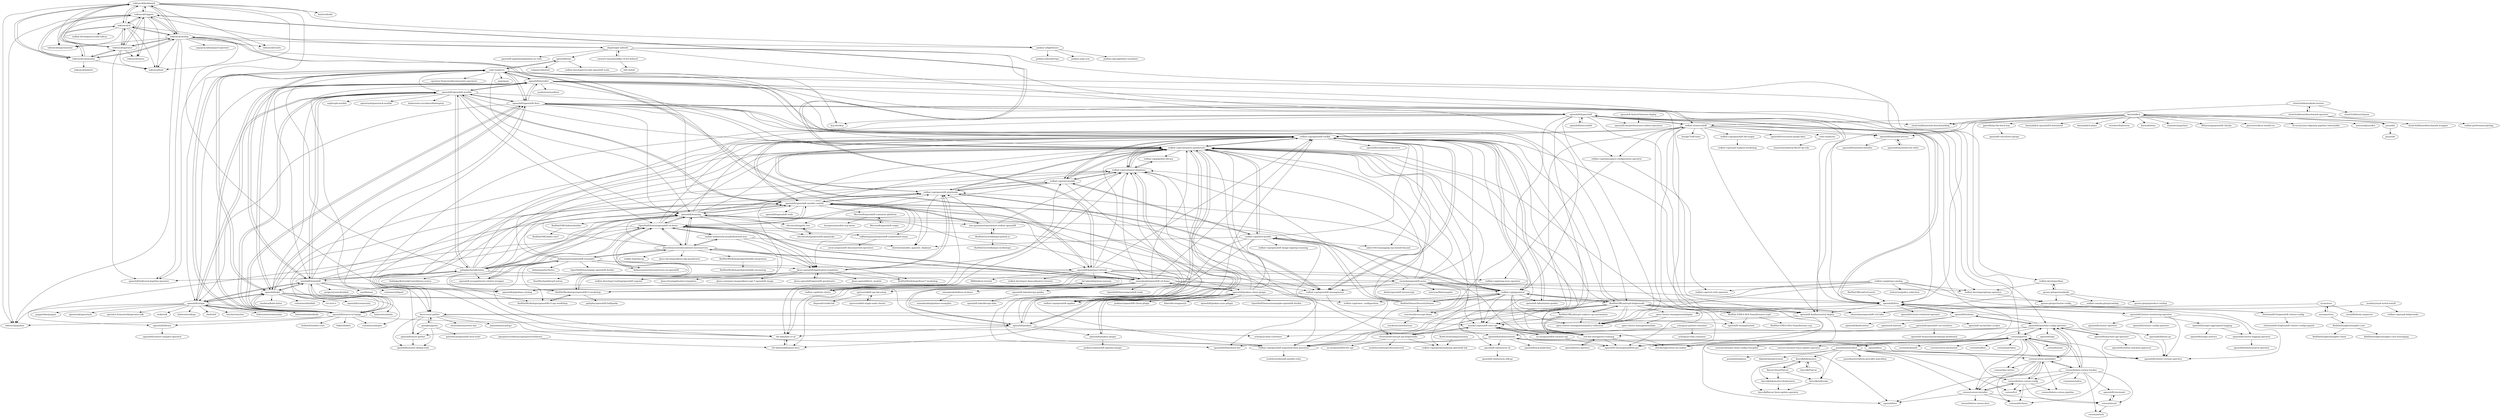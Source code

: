 digraph G {
"tektoncd/dashboard" -> "tektoncd/triggers"
"tektoncd/dashboard" -> "tektoncd/cli"
"tektoncd/dashboard" -> "tektoncd/catalog"
"tektoncd/dashboard" -> "tektoncd/operator"
"tektoncd/dashboard" -> "tektoncd/pipeline" ["e"=1]
"tektoncd/dashboard" -> "tektoncd/experimental"
"tektoncd/dashboard" -> "tektoncd/community"
"tektoncd/dashboard" -> "tektoncd/hub"
"tektoncd/dashboard" -> "openshift/tektoncd-pipeline-operator"
"tektoncd/dashboard" -> "tektoncd/results"
"tektoncd/dashboard" -> "jenkins-x/lighthouse"
"tektoncd/dashboard" -> "knative/build" ["e"=1]
"flatcar-linux/Flatcar" -> "kinvolk/lokomotive"
"flatcar-linux/Flatcar" -> "kinvolk/lokomotive-kubernetes"
"flatcar-linux/Flatcar" -> "kinvolk/nebraska"
"tektoncd/catalog" -> "tektoncd/dashboard"
"tektoncd/catalog" -> "tektoncd/triggers"
"tektoncd/catalog" -> "tektoncd/cli"
"tektoncd/catalog" -> "tektoncd/operator"
"tektoncd/catalog" -> "openshift/pipelines-catalog"
"tektoncd/catalog" -> "tektoncd/experimental"
"tektoncd/catalog" -> "openshift/pipelines-tutorial"
"tektoncd/catalog" -> "tektoncd/hub"
"tektoncd/catalog" -> "tektoncd/pipeline" ["e"=1]
"tektoncd/catalog" -> "tektoncd/community"
"tektoncd/catalog" -> "argoproj-labs/argocd-operator" ["e"=1]
"tektoncd/catalog" -> "openshift/tektoncd-pipeline-operator"
"tektoncd/catalog" -> "shipwright-io/build"
"tektoncd/catalog" -> "tektoncd/results"
"tektoncd/catalog" -> "jenkins-x/lighthouse"
"tektoncd/cli" -> "tektoncd/dashboard"
"tektoncd/cli" -> "tektoncd/triggers"
"tektoncd/cli" -> "tektoncd/operator"
"tektoncd/cli" -> "tektoncd/catalog"
"tektoncd/cli" -> "tektoncd/community"
"tektoncd/cli" -> "tektoncd/hub"
"tektoncd/cli" -> "tektoncd/experimental"
"tektoncd/cli" -> "tektoncd/chains" ["e"=1]
"tektoncd/cli" -> "redhat-developer/vscode-tekton"
"tektoncd/cli" -> "openshift/pipelines-tutorial"
"tektoncd/operator" -> "tektoncd/triggers"
"tektoncd/operator" -> "tektoncd/cli"
"tektoncd/operator" -> "tektoncd/dashboard"
"tektoncd/operator" -> "tektoncd/hub"
"tektoncd/operator" -> "tektoncd/catalog"
"tektoncd/operator" -> "openshift/tektoncd-pipeline-operator"
"tektoncd/operator" -> "tektoncd/community"
"tektoncd/operator" -> "tektoncd/chains" ["e"=1]
"openshift/installer" -> "openshift/openshift-ansible"
"openshift/installer" -> "openshift/okd"
"openshift/installer" -> "openshift/openshift-docs"
"openshift/installer" -> "openshift/machine-config-operator"
"openshift/installer" -> "code-ready/crc"
"openshift/installer" -> "RedHatOfficial/ocp4-helpernode"
"openshift/installer" -> "openshift/hive"
"openshift/installer" -> "redhat-cop/containers-quickstarts"
"openshift/installer" -> "syndesisio/syndesis" ["e"=1]
"openshift/installer" -> "redhat-cop/openshift-toolkit"
"openshift/installer" -> "openshift/origin"
"openshift/installer" -> "coreos/ignition"
"openshift/installer" -> "openshift-kni/baremetal-deploy"
"openshift/installer" -> "openshift/source-to-image"
"openshift/installer" -> "kxr/o-must-gather"
"code-ready/crc" -> "minishift/minishift"
"code-ready/crc" -> "openshift/okd"
"code-ready/crc" -> "openshift/odo"
"code-ready/crc" -> "openshift/installer"
"code-ready/crc" -> "openshift/hive"
"code-ready/crc" -> "redhat-cop/agnosticd"
"code-ready/crc" -> "redhat-et/microshift"
"code-ready/crc" -> "redhat-cop/containers-quickstarts"
"code-ready/crc" -> "openshift/training"
"code-ready/crc" -> "operator-framework/community-operators" ["e"=1]
"code-ready/crc" -> "kcp-dev/kcp" ["e"=1]
"code-ready/crc" -> "openshift/origin"
"code-ready/crc" -> "openshift/source-to-image"
"code-ready/crc" -> "openshift/openshift-docs"
"code-ready/crc" -> "quay/quay" ["e"=1]
"gshipley/installcentos" -> "debianmaster/openshift-examples"
"gshipley/installcentos" -> "openshift/openshift-ansible"
"gshipley/installcentos" -> "openshift/training"
"gshipley/installcentos" -> "tnozicka/openshift-acme"
"gshipley/installcentos" -> "OpenShiftDemos/openshift-cd-demo"
"gshipley/installcentos" -> "siamaksade/openshift-cd-demo"
"gshipley/installcentos" -> "SubhakarKotta/okd-installation-centos"
"gshipley/installcentos" -> "RedHatWorkshops/openshiftv3-ops-workshop"
"gshipley/installcentos" -> "code-ready/crc"
"gshipley/installcentos" -> "redhat-cop/containers-quickstarts"
"gshipley/installcentos" -> "minishift/minishift"
"gshipley/installcentos" -> "openshift/openshift-ansible-contrib"
"gshipley/installcentos" -> "redhat-cop/openshift-toolkit"
"gshipley/installcentos" -> "redhat-cop/openshift-playbooks"
"gshipley/installcentos" -> "openshift-evangelists/oc-cluster-wrapper"
"sosreport/sos" -> "ryran/xsos"
"sosreport/sos" -> "RedHatInsights/insights-core"
"jboss-openshift/application-templates" -> "jboss-openshift/openshift-quickstarts"
"jboss-openshift/application-templates" -> "jboss-openshift/cct_module"
"jboss-openshift/application-templates" -> "RedHatWorkshops/fusev7-workshop"
"jboss-openshift/application-templates" -> "redhat-cop/openshift-playbooks"
"jboss-openshift/application-templates" -> "redhat-cop/container-pipelines"
"jboss-openshift/application-templates" -> "jboss-fuse/application-templates"
"jboss-openshift/application-templates" -> "redhat-developer-tooling/openshift-vagrant"
"jboss-openshift/application-templates" -> "jboss-container-images/jboss-eap-7-openshift-image"
"jboss-openshift/openshift-quickstarts" -> "jboss-openshift/application-templates"
"openshift/origin" -> "openshift/openshift-ansible"
"openshift/origin" -> "minishift/minishift"
"openshift/origin" -> "openshift/source-to-image"
"openshift/origin" -> "openstack/openstack" ["e"=1]
"openshift/origin" -> "operator-framework/operator-sdk" ["e"=1]
"openshift/origin" -> "openshift/okd"
"openshift/origin" -> "kubernetes/helm" ["e"=1]
"openshift/origin" -> "rook/rook" ["e"=1]
"openshift/origin" -> "kubernetes/kops" ["e"=1]
"openshift/origin" -> "chef/chef" ["e"=1]
"openshift/origin" -> "tektoncd/pipeline" ["e"=1]
"openshift/origin" -> "rancher/rancher" ["e"=1]
"openshift/origin" -> "kubernetes/community" ["e"=1]
"openshift/origin" -> "kubernetes/minikube" ["e"=1]
"openshift/origin" -> "puppetlabs/puppet" ["e"=1]
"redhat-cop/namespace-configuration-operator" -> "redhat-cop/cert-utils-operator"
"redhat-cop/namespace-configuration-operator" -> "redhat-cop/group-sync-operator"
"openshift/machine-config-operator" -> "openshift/cluster-version-operator"
"openshift/machine-config-operator" -> "openshift/machine-api-operator"
"openshift/machine-config-operator" -> "openshift/os"
"openshift/machine-config-operator" -> "openshift/api"
"openshift/machine-config-operator" -> "openshift/release"
"openshift/machine-config-operator" -> "openshift/must-gather"
"openshift/machine-config-operator" -> "coreos/coreos-assembler"
"openshift/machine-config-operator" -> "openshift/enhancements"
"openshift/machine-config-operator" -> "coreos/ignition"
"openshift/machine-config-operator" -> "openshift/hive"
"coreos/fedora-coreos-config" -> "coreos/coreos-assembler"
"coreos/fedora-coreos-config" -> "coreos/coreos-installer"
"coreos/fedora-coreos-config" -> "coreos/fcct"
"coreos/fedora-coreos-config" -> "coreos/afterburn"
"coreos/fedora-coreos-config" -> "coreos/fedora-coreos-pipeline"
"coreos/fedora-coreos-config" -> "coreos/zincati"
"minishift/minishift" -> "code-ready/crc"
"minishift/minishift" -> "openshift/origin"
"minishift/minishift" -> "openshift/openshift-ansible"
"minishift/minishift" -> "openshift/source-to-image"
"minishift/minishift" -> "openshift/okd"
"minishift/minishift" -> "openshift/openshift-ansible-contrib"
"minishift/minishift" -> "projectatomic/buildah" ["e"=1]
"minishift/minishift" -> "openshift/installer"
"minishift/minishift" -> "openshift/openshift-docs"
"minishift/minishift" -> "OpenShiftDemos/openshift-cd-demo"
"minishift/minishift" -> "ansible/awx" ["e"=1]
"minishift/minishift" -> "gshipley/installcentos"
"minishift/minishift" -> "containers/libpod" ["e"=1]
"minishift/minishift" -> "kubernetes/helm" ["e"=1]
"minishift/minishift" -> "openshift/jenkins"
"ryran/xsos" -> "sosreport/sos"
"ryran/xsos" -> "kxr/o-must-gather"
"ryran/xsos" -> "ryran/Rebooty-inspector"
"coreos/fedora-coreos-tracker" -> "coreos/zincati"
"coreos/fedora-coreos-tracker" -> "coreos/fedora-coreos-config"
"coreos/fedora-coreos-tracker" -> "coreos/coreos-assembler"
"coreos/fedora-coreos-tracker" -> "coreos/airlock"
"coreos/fedora-coreos-tracker" -> "openshift/cincinnati"
"coreos/fedora-coreos-tracker" -> "coreos/coreos-installer"
"coreos/fedora-coreos-tracker" -> "coreos/ignition"
"coreos/fedora-coreos-tracker" -> "coreos/fcct"
"coreos/fedora-coreos-tracker" -> "openshift/machine-config-operator"
"coreos/fedora-coreos-tracker" -> "containers/udica" ["e"=1]
"coreos/ignition" -> "coreos/coreos-assembler"
"coreos/ignition" -> "openshift/machine-config-operator"
"coreos/ignition" -> "coreos/butane"
"coreos/ignition" -> "coreos/afterburn"
"coreos/ignition" -> "coreos/container-linux-config-transpiler"
"coreos/ignition" -> "coreos/fedora-coreos-tracker"
"coreos/ignition" -> "coreos/coreos-installer"
"coreos/ignition" -> "coreos/container-linux-update-operator" ["e"=1]
"coreos/ignition" -> "poseidon/matchbox"
"coreos/ignition" -> "coreos/locksmith"
"coreos/ignition" -> "openshift/os"
"coreos/ignition" -> "coreos/coreos-baremetal" ["e"=1]
"coreos/ignition" -> "coreos/rpm-ostree" ["e"=1]
"coreos/ignition" -> "coreos/toolbox" ["e"=1]
"coreos/ignition" -> "coreos/matchbox" ["e"=1]
"RedHatOfficial/GoCourse" -> "openshift/hive"
"kinvolk/lokomotive" -> "kinvolk/nebraska"
"kinvolk/lokomotive" -> "kinvolk/Flatcar"
"kinvolk/lokomotive" -> "kinvolk/lokomotive-kubernetes"
"kinvolk/lokomotive" -> "flatcar-linux/Flatcar"
"kinvolk/lokomotive" -> "kinvolk/flatcar-linux-update-operator"
"openshift/okd" -> "code-ready/crc"
"openshift/okd" -> "openshift/installer"
"openshift/okd" -> "openshift/origin"
"openshift/okd" -> "openshift/openshift-docs"
"openshift/okd" -> "RedHatOfficial/ocp4-helpernode"
"openshift/okd" -> "minishift/minishift"
"openshift/okd" -> "openshift/community"
"openshift/okd" -> "openshift/openshift-ansible"
"openshift/okd" -> "openshift/source-to-image"
"openshift/okd" -> "redhat-et/microshift"
"openshift/okd" -> "openshift/hive"
"openshift/okd" -> "containers/skopeo" ["e"=1]
"openshift/okd" -> "stackrox/kube-linter" ["e"=1]
"openshift/okd" -> "containers/buildah" ["e"=1]
"openshift/okd" -> "cri-o/cri-o" ["e"=1]
"redhat-et/microshift" -> "openshift/cincinnati-graph-data"
"redhat-et/microshift" -> "redhat-cop/openshift-migration-best-practices"
"redhat-et/microshift" -> "openshift/hypershift"
"redhat-et/microshift" -> "RedHat-EMEA-SSA-Team/hetzner-ocp4"
"redhat-et/microshift" -> "redhat-cop/openshift-toolkit"
"redhat-et/microshift" -> "openshift/hive"
"redhat-et/microshift" -> "chuckersjp/coreos-iso-maker"
"redhat-et/microshift" -> "openshift-examples/web"
"redhat-et/microshift" -> "redhat-cop/namespace-configuration-operator"
"redhat-et/microshift" -> "code-ready/snc"
"redhat-et/microshift" -> "openshift-kni/baremetal-deploy"
"redhat-et/microshift" -> "ksingh7/odf-nano"
"redhat-et/microshift" -> "redhat-cop/openshift-lab-origin"
"redhat-et/microshift" -> "open-cluster-management/policy-collection"
"redhat-et/microshift" -> "openshift/assisted-service"
"openshift/source-to-image" -> "openshift/origin"
"openshift/source-to-image" -> "openshift/openshift-ansible"
"openshift/source-to-image" -> "minishift/minishift"
"openshift/source-to-image" -> "openshift/openshift-docs"
"openshift/source-to-image" -> "code-ready/crc"
"openshift/source-to-image" -> "openshift/installer"
"openshift/source-to-image" -> "SeldonIO/seldon-core" ["e"=1]
"openshift/source-to-image" -> "openshift/okd"
"openshift/source-to-image" -> "tektoncd/pipeline" ["e"=1]
"openshift/source-to-image" -> "openshift/openshift-ansible-contrib"
"openshift/source-to-image" -> "openshift/jenkins"
"openshift/source-to-image" -> "openshift/training"
"openshift/source-to-image" -> "heketi/heketi" ["e"=1]
"openshift/source-to-image" -> "containers/skopeo" ["e"=1]
"openshift/source-to-image" -> "openshift/library"
"tektoncd/triggers" -> "tektoncd/dashboard"
"tektoncd/triggers" -> "tektoncd/cli"
"tektoncd/triggers" -> "tektoncd/operator"
"tektoncd/triggers" -> "tektoncd/catalog"
"tektoncd/triggers" -> "tektoncd/hub"
"tektoncd/triggers" -> "tektoncd/experimental"
"tektoncd/triggers" -> "tektoncd/pipeline" ["e"=1]
"tektoncd/triggers" -> "tektoncd/community"
"tektoncd/triggers" -> "openshift/pipelines-tutorial"
"tektoncd/triggers" -> "tektoncd/chains" ["e"=1]
"tektoncd/triggers" -> "shipwright-io/build"
"openshift/openshift-ansible" -> "openshift/origin"
"openshift/openshift-ansible" -> "openshift/openshift-ansible-contrib"
"openshift/openshift-ansible" -> "openshift/installer"
"openshift/openshift-ansible" -> "minishift/minishift"
"openshift/openshift-ansible" -> "openshift/openshift-docs"
"openshift/openshift-ansible" -> "openshift/source-to-image"
"openshift/openshift-ansible" -> "redhat-cop/openshift-toolkit"
"openshift/openshift-ansible" -> "gshipley/installcentos"
"openshift/openshift-ansible" -> "ceph/ceph-ansible" ["e"=1]
"openshift/openshift-ansible" -> "OpenShiftDemos/openshift-cd-demo"
"openshift/openshift-ansible" -> "openshift/training"
"openshift/openshift-ansible" -> "redhat-cop/containers-quickstarts"
"openshift/openshift-ansible" -> "openstack/openstack-ansible" ["e"=1]
"openshift/openshift-ansible" -> "code-ready/crc"
"openshift/openshift-ansible" -> "kubernetes-incubator/kubespray" ["e"=1]
"debianmaster/openshift-examples" -> "gshipley/installcentos"
"debianmaster/openshift-examples" -> "RedHatWorkshops/openshiftv3-ops-workshop"
"debianmaster/openshift-examples" -> "jboss-openshift/application-templates"
"debianmaster/openshift-examples" -> "OpenShiftDemos/gogs-openshift-docker"
"debianmaster/openshift-examples" -> "debianmaster/microservices-on-openshift"
"debianmaster/openshift-examples" -> "redhat-cop/openshift-toolkit"
"debianmaster/openshift-examples" -> "jbossdemocentral/coolstore-microservice"
"debianmaster/openshift-examples" -> "debianmaster/Notes"
"debianmaster/openshift-examples" -> "openshift/pipelines-tutorial"
"debianmaster/openshift-examples" -> "redhat-cop/containers-quickstarts"
"debianmaster/openshift-examples" -> "rht-labs/labs-ci-cd"
"openshift/ocs-operator" -> "red-hat-storage/ocs-training"
"openshift/machine-api-operator" -> "openshift/cluster-version-operator"
"openshift/machine-api-operator" -> "openshift/cluster-machine-approver"
"openshift/machine-api-operator" -> "openshift/machine-config-operator"
"RedHatGov/redhatgov.github.io" -> "RedHatGov/redhatgov.workshops"
"RedHatGov/redhatgov.github.io" -> "aws-quickstart/quickstart-redhat-openshift"
"openshift/openshift-docs" -> "openshift/installer"
"openshift/openshift-docs" -> "openshift/openshift-ansible"
"openshift/openshift-docs" -> "openshift/hypershift"
"openshift/openshift-docs" -> "openshift/openshift-ansible-contrib"
"openshift/openshift-docs" -> "openshift/okd"
"openshift/openshift-docs" -> "openshift/training"
"openshift/openshift-docs" -> "openshift/source-to-image"
"openshift/openshift-docs" -> "openshift/hive"
"openshift/openshift-docs" -> "redhat-cop/openshift-toolkit"
"openshift/openshift-docs" -> "RedHatOfficial/ocp4-helpernode"
"openshift/openshift-docs" -> "code-ready/crc"
"openshift/openshift-docs" -> "openshift/origin"
"openshift/openshift-docs" -> "openshift/enhancements"
"openshift/openshift-docs" -> "kxr/o-must-gather"
"openshift/openshift-docs" -> "redhat-cop/containers-quickstarts"
"open-cluster-management/deploy" -> "open-cluster-management/policy-collection"
"open-cluster-management/deploy" -> "open-cluster-management/labs"
"openshift/hive" -> "openshift/cloud-credential-operator"
"openshift/hive" -> "openshift/hypershift"
"openshift/hive" -> "open-cluster-management/deploy"
"openshift/hive" -> "openshift/cluster-monitoring-operator"
"openshift/hive" -> "openshift/cluster-version-operator"
"openshift/hive" -> "openshift-kni/baremetal-deploy"
"openshift/hive" -> "openshift/release"
"cgruver/okd4-single-node-cluster" -> "cgruver/okd4-upi-lab-setup"
"openshift/jenkins" -> "openshift/jenkins-client-plugin"
"openshift/jenkins" -> "openshift/jenkins-plugin"
"openshift/jenkins" -> "redhat-cop/containers-quickstarts"
"openshift/jenkins" -> "OpenShiftDemos/openshift-cd-demo"
"openshift/jenkins" -> "rht-labs/labs-ci-cd"
"openshift/jenkins" -> "sclorg/s2i-base-container"
"openshift/jenkins" -> "redhat-cop/container-pipelines"
"KohlsTechnology/eunomia" -> "redhat-cop/operationalizing-openshift-lab"
"coreos/coreos-installer" -> "coreos/fedora-coreos-config"
"coreos/coreos-installer" -> "openshift/os"
"coreos/coreos-installer" -> "coreos/fedora-coreos-docs"
"coreos/coreos-installer" -> "coreos/zincati"
"coreos/coreos-installer" -> "coreos/afterburn"
"RedHat-EMEA-SSA-Team/hetzner-ocp4" -> "RedHat-EMEA-SSA-Team/hetzner-ocp"
"RedHat-EMEA-SSA-Team/hetzner-ocp4" -> "openshift-examples/web"
"RedHatOfficial/ocp4-helpernode" -> "chuckersjp/coreos-iso-maker"
"RedHatOfficial/ocp4-helpernode" -> "RedHatOfficial/ocp4-vsphere-upi-automation"
"RedHatOfficial/ocp4-helpernode" -> "noseka1/openshift-auto-upi"
"RedHatOfficial/ocp4-helpernode" -> "christianh814/ocp4-upi-helpernode"
"RedHatOfficial/ocp4-helpernode" -> "redhat-cop/agnosticd"
"RedHatOfficial/ocp4-helpernode" -> "openshift-kni/baremetal-deploy"
"RedHatOfficial/ocp4-helpernode" -> "rdoxenham/openshift-virt-labs"
"RedHatOfficial/ocp4-helpernode" -> "red-hat-storage/ocs-training"
"RedHatOfficial/ocp4-helpernode" -> "RedHat-EMEA-SSA-Team/hetzner-ocp4"
"RedHatOfficial/ocp4-helpernode" -> "open-cluster-management/policy-collection"
"RedHatOfficial/ocp4-helpernode" -> "redhat-cop/openshift-toolkit"
"RedHatOfficial/ocp4-helpernode" -> "openshift-telco/openshift4x-poc"
"RedHatOfficial/ocp4-helpernode" -> "sa-ne/openshift4-vmware-upi"
"RedHatOfficial/ocp4-helpernode" -> "redhat-cop/containers-quickstarts"
"RedHatOfficial/ocp4-helpernode" -> "open-cluster-management/deploy"
"redhat-cop/openshift-management" -> "redhat-cop/openshift-toolkit"
"redhat-cop/openshift-management" -> "redhat-cop/openshift-applier"
"redhat-cop/openshift-management" -> "redhat-cop/openshift-playbooks"
"redhat-cop/openshift-management" -> "noseka1/openshift-auto-upi"
"openshift/cluster-logging-operator" -> "openshift/elasticsearch-operator"
"gmeghnag/omc" -> "kxr/o-must-gather"
"gmeghnag/omc" -> "peterducai/openshift-etcd-suite"
"gmeghnag/omc" -> "openshift/cluster-debug-tools"
"gmeghnag/omc" -> "openshift/must-gather"
"poseidon/matchbox" -> "poseidon/terraform-provider-matchbox"
"poseidon/matchbox" -> "poseidon/typhoon" ["e"=1]
"poseidon/matchbox" -> "coreos/coreos-installer"
"poseidon/matchbox" -> "coreos/ignition"
"poseidon/matchbox" -> "kinvolk/lokomotive"
"poseidon/matchbox" -> "coreos/coreos-assembler"
"poseidon/matchbox" -> "kinvolk/nebraska"
"poseidon/matchbox" -> "coreos/fcct"
"poseidon/matchbox" -> "digitalrebar/provision" ["e"=1]
"poseidon/matchbox" -> "coreos/fedora-coreos-config"
"red-hat-storage/ocs-training" -> "openshift/ocs-operator"
"red-hat-storage/ocs-training" -> "openshift-telco/openshift4x-poc"
"red-hat-storage/ocs-training" -> "noseka1/openshift-auto-upi"
"red-hat-storage/ocs-training" -> "chuckersjp/coreos-iso-maker"
"ryanhay/ocp4-metal-install" -> "rdoxenham/openshift-virt-labs"
"ryanhay/ocp4-metal-install" -> "redhat-cop/ocp4-helpernode"
"redhat-cop/openshift-toolkit" -> "redhat-cop/containers-quickstarts"
"redhat-cop/openshift-toolkit" -> "redhat-cop/container-pipelines"
"redhat-cop/openshift-toolkit" -> "redhat-cop/openshift-management"
"redhat-cop/openshift-toolkit" -> "redhat-cop/openshift-playbooks"
"redhat-cop/openshift-toolkit" -> "redhat-cop/casl-ansible"
"redhat-cop/openshift-toolkit" -> "redhat-cop/agnosticd"
"redhat-cop/openshift-toolkit" -> "redhat-cop/openshift-applier"
"redhat-cop/openshift-toolkit" -> "redhat-cop/openshift-migration-best-practices"
"redhat-cop/openshift-toolkit" -> "openshift/compliance-operator" ["e"=1]
"redhat-cop/openshift-toolkit" -> "openshift/openshift-ansible-contrib"
"redhat-cop/openshift-toolkit" -> "openshift-labs/starter-guides"
"redhat-cop/openshift-toolkit" -> "noseka1/openshift-auto-upi"
"redhat-cop/openshift-toolkit" -> "sabre1041/managing-ocp-install-beyond"
"redhat-cop/openshift-toolkit" -> "red-hat-storage/ocs-training"
"redhat-cop/openshift-toolkit" -> "openshift-telco/openshift4x-poc"
"rht-labs/labs-ci-cd" -> "rht-labs/enablement-docs"
"openshift/openshift-ansible-contrib" -> "redhat-cop/openshift-playbooks"
"openshift/openshift-ansible-contrib" -> "redhat-cop/openshift-toolkit"
"openshift/openshift-ansible-contrib" -> "redhat-cop/openshift-management"
"openshift/openshift-ansible-contrib" -> "openshift/training"
"openshift/openshift-ansible-contrib" -> "OpenShiftDemos/openshift-cd-demo"
"openshift/openshift-ansible-contrib" -> "openshift/openshift-ansible"
"openshift/openshift-ansible-contrib" -> "aws-quickstart/quickstart-redhat-openshift"
"openshift/openshift-ansible-contrib" -> "raffaelespazzoli/openshift-enablement-exam"
"openshift/openshift-ansible-contrib" -> "redhat-cop/containers-quickstarts"
"openshift/openshift-ansible-contrib" -> "redhat-cop/openshift-applier"
"openshift/openshift-ansible-contrib" -> "jboss-openshift/application-templates"
"openshift/openshift-ansible-contrib" -> "sborenst/ansible_agnostic_deployer"
"openshift/openshift-ansible-contrib" -> "Microsoft/openshift-container-platform"
"openshift/openshift-ansible-contrib" -> "openshift/openshift-tools"
"openshift/openshift-ansible-contrib" -> "redhat-cop/openshift-migration-best-practices"
"openshift/odo" -> "eclipse/codewind" ["e"=1]
"openshift/odo" -> "redhat-developer/vscode-openshift-tools"
"openshift/odo" -> "code-ready/crc"
"sclorg/s2i-python-container" -> "sclorg/s2i-base-container"
"sclorg/s2i-python-container" -> "sclorg/s2i-ruby-container"
"openshift/cluster-monitoring-operator" -> "openshift/cluster-version-operator"
"openshift/cluster-monitoring-operator" -> "openshift/cluster-logging-operator"
"openshift/cluster-monitoring-operator" -> "openshift/cluster-operator"
"openshift/cluster-monitoring-operator" -> "openshift/hive"
"openshift/cluster-monitoring-operator" -> "openshift/cluster-config-operator"
"openshift/cluster-monitoring-operator" -> "openshift/origin-aggregated-logging"
"tektoncd/community" -> "tektoncd/cli"
"tektoncd/community" -> "tektoncd/operator"
"tektoncd/community" -> "tektoncd/triggers"
"tektoncd/community" -> "tektoncd/dashboard"
"tektoncd/community" -> "tektoncd/hub"
"tektoncd/community" -> "tektoncd/website"
"tektoncd/community" -> "tektoncd/catalog"
"kinvolk/Flatcar" -> "kinvolk/lokomotive"
"redhat-cop/gitops-catalog" -> "redhat-cop/cert-utils-operator"
"redhat-cop/gitops-catalog" -> "redhat-developer/gitops-operator"
"redhat-cop/gitops-catalog" -> "gnunn-gitops/cluster-config"
"redhat-cop/gitops-catalog" -> "redhat-cop/helm-charts"
"redhat-cop/gitops-catalog" -> "stolostron/policy-collection"
"redhat-cop/gitops-catalog" -> "redhat-cop/openshift-migration-best-practices"
"redhat-cop/gitops-catalog" -> "open-cluster-management/policy-collection"
"redhat-cop/gitops-catalog" -> "christianh814/openshift-cluster-config"
"redhat-cop/infra-ansible" -> "redhat-cop/casl-ansible"
"redhat-cop/infra-ansible" -> "redhat-cop/containers-quickstarts"
"redhat-cop/infra-ansible" -> "redhat-cop/tower_configuration" ["e"=1]
"redhat-cop/infra-ansible" -> "redhat-cop/openshift-toolkit"
"redhat-cop/infra-ansible" -> "redhat-cop/agnosticd"
"redhat-cop/infra-ansible" -> "rht-labs/labs-ci-cd"
"redhat-cop/infra-ansible" -> "redhat-cop/openshift-applier"
"redhat-cop/infra-ansible" -> "sabre1041/managing-ocp-install-beyond"
"redhat-cop/infra-ansible" -> "sborenst/ansible_agnostic_deployer"
"redhat-cop/infra-ansible" -> "rht-labs/enablement-docs"
"redhat-cop/infra-ansible" -> "redhat-cop/openshift-image-signing-scanning"
"openshift-evangelists/oc-cluster-wrapper" -> "OpenShiftDemos/openshift-cd-demo"
"openshift/pipelines-tutorial" -> "openshift/pipelines-catalog"
"openshift/pipelines-tutorial" -> "siamaksade/openshift-cd-demo"
"openshift/pipelines-tutorial" -> "redhat-cop/containers-quickstarts"
"openshift/pipelines-tutorial" -> "openshift/tektoncd-pipeline-operator"
"openshift/pipelines-tutorial" -> "openshift/federation-dev"
"openshift/pipelines-tutorial" -> "tektoncd/catalog"
"openshift/pipelines-tutorial" -> "redhat-cop/agnosticd"
"openshift/pipelines-tutorial" -> "rht-labs/ubiquitous-journey"
"openshift/pipelines-tutorial" -> "redhat-cop/group-sync-operator"
"openshift/pipelines-tutorial" -> "redhat-cop/openshift-toolkit"
"openshift/pipelines-tutorial" -> "openshift/jenkins-client-plugin"
"openshift/pipelines-tutorial" -> "IBM/tekton-tutorial"
"openshift/pipelines-tutorial" -> "tektoncd/triggers"
"openshift/pipelines-tutorial" -> "rht-labs/labs-ci-cd"
"openshift/pipelines-tutorial" -> "redhat-developer-demos/knative-tutorial" ["e"=1]
"RedHatDemos/SecurityDemos" -> "redhat-cop/agnosticd"
"RedHatDemos/SecurityDemos" -> "rcarrata/devsecops-demo"
"RedHatDemos/SecurityDemos" -> "redhat-cop/container-pipelines"
"RedHatDemos/SecurityDemos" -> "redhat-cop/containers-quickstarts"
"RedHatDemos/SecurityDemos" -> "redhat-cop/infra-ansible"
"openshift/oc" -> "openshift/cluster-version-operator"
"openshift/oc" -> "openshift/enhancements"
"OpenShiftDemos/openshift-cd-demo" -> "openshift-evangelists/oc-cluster-wrapper"
"OpenShiftDemos/openshift-cd-demo" -> "jbossdemocentral/coolstore-microservice"
"OpenShiftDemos/openshift-cd-demo" -> "openshift/openshift-ansible-contrib"
"OpenShiftDemos/openshift-cd-demo" -> "redhat-cop/openshift-playbooks"
"OpenShiftDemos/openshift-cd-demo" -> "redhat-cop/openshift-management"
"OpenShiftDemos/openshift-cd-demo" -> "RedHatWorkshops/openshiftv3-workshop"
"OpenShiftDemos/openshift-cd-demo" -> "openshift/training"
"OpenShiftDemos/openshift-cd-demo" -> "jboss-openshift/application-templates"
"OpenShiftDemos/openshift-cd-demo" -> "openshift/library"
"OpenShiftDemos/openshift-cd-demo" -> "raffaelespazzoli/openshift-enablement-exam"
"OpenShiftDemos/openshift-cd-demo" -> "sborenst/ansible_agnostic_deployer"
"OpenShiftDemos/openshift-cd-demo" -> "redhat-cop/openshift-toolkit"
"OpenShiftDemos/openshift-cd-demo" -> "openshift/jenkins"
"OpenShiftDemos/openshift-cd-demo" -> "redhat-helloworld-msa/helloworld-msa"
"OpenShiftDemos/openshift-cd-demo" -> "redhat-cop/containers-quickstarts"
"Microsoft/openshift-container-platform" -> "Microsoft/openshift-origin"
"Microsoft/openshift-container-platform" -> "hornjason/ansible-ocp-azure"
"sa-ne/openshift4-vmware-upi" -> "noseka1/openshift-auto-upi"
"sa-ne/openshift4-vmware-upi" -> "openshift-telco/openshift4x-poc"
"raffaelespazzoli/openshift-enablement-exam" -> "arvin-a/openshift-disconnected-operators"
"aws-quickstart/quickstart-redhat-openshift" -> "RedHatGov/redhatgov.github.io"
"aws-quickstart/quickstart-redhat-openshift" -> "redhat-cop/openshift-playbooks"
"aws-quickstart/quickstart-redhat-openshift" -> "openshift/openshift-ansible-contrib"
"aws-quickstart/quickstart-redhat-openshift" -> "redhat-cop/container-pipelines"
"openshift-labs/starter-guides" -> "redhat-cop/openshift-toolkit"
"siamaksade/tekton-cd-demo" -> "siamaksade/pipelines-examples"
"siamaksade/openshift-cd-demo" -> "redhat-cop/container-pipelines"
"siamaksade/openshift-cd-demo" -> "openshift/pipelines-tutorial"
"siamaksade/openshift-cd-demo" -> "redhat-cop/openshift-toolkit"
"siamaksade/openshift-cd-demo" -> "OpenShiftDemos/openshift-tasks"
"siamaksade/openshift-cd-demo" -> "openshift/jenkins-client-plugin"
"siamaksade/openshift-cd-demo" -> "redhat-cop/containers-quickstarts"
"siamaksade/openshift-cd-demo" -> "christianh814/ocp4-upi-helpernode"
"siamaksade/openshift-cd-demo" -> "openshift/pipelines-catalog"
"siamaksade/openshift-cd-demo" -> "siamaksade/tekton-cd-demo"
"siamaksade/openshift-cd-demo" -> "redhat-cop/agnosticd"
"siamaksade/openshift-cd-demo" -> "RedHatWorkshops/openshiftv3-workshop"
"siamaksade/openshift-cd-demo" -> "jbossdemocentral/coolstore-microservice"
"siamaksade/openshift-cd-demo" -> "openshift-labs/devops-guides"
"RedHatWorkshops/openshiftv3-ops-workshop" -> "RedHatWorkshops/openshiftv3-workshop"
"RedHatWorkshops/openshiftv3-workshop" -> "RedHatWorkshops/openshiftv3-ops-workshop"
"RedHatWorkshops/openshiftv3-workshop" -> "OpenShiftDemos/openshift-cd-demo"
"RedHatWorkshops/openshiftv3-workshop" -> "redhat-cop/containers-quickstarts"
"RedHatWorkshops/openshiftv3-workshop" -> "redhat-cop/casl-ansible"
"RedHatWorkshops/openshiftv3-workshop" -> "gshipley/openshift3mlbparks"
"RedHatWorkshops/openshiftv3-workshop" -> "redhat-cop/openshift-playbooks"
"RedHatWorkshops/openshiftv3-workshop" -> "openshift/training"
"openshift/training" -> "redhat-cop/openshift-toolkit"
"openshift/training" -> "openshift/openshift-ansible-contrib"
"openshift/training" -> "OpenShiftDemos/openshift-cd-demo"
"openshift/training" -> "redhat-cop/openshift-management"
"openshift/training" -> "jboss-openshift/application-templates"
"openshift/training" -> "redhat-cop/container-pipelines"
"openshift/training" -> "redhat-cop/containers-quickstarts"
"openshift/training" -> "RedHatWorkshops/openshiftv3-workshop"
"openshift/training" -> "openshift-evangelists/oc-cluster-wrapper"
"openshift/training" -> "aws-quickstart/quickstart-redhat-openshift"
"openshift/training" -> "RedHatEMEA/demobuilder"
"openshift/training" -> "redhat-cop/openshift-migration-best-practices"
"openshift/training" -> "rhtconsulting/openshift-playbooks"
"openshift/training" -> "jbossdemocentral/coolstore-microservice"
"openshift/training" -> "rhtconsulting/rhc-ose"
"openpracticelibrary/openpracticelibrary" -> "rht-labs/enablement-docs"
"openshift-kni/cnf-features-deploy" -> "openshift-kni/performance-addon-operators"
"redhat-cop/agnosticd" -> "redhat-cop/openshift-toolkit"
"redhat-cop/agnosticd" -> "RedHatDemos/SecurityDemos"
"redhat-cop/agnosticd" -> "noseka1/openshift-auto-upi"
"redhat-cop/agnosticd" -> "RedHatOfficial/ocp4-vsphere-upi-automation"
"redhat-cop/agnosticd" -> "open-cluster-management/policy-collection"
"redhat-cop/agnosticd" -> "redhat-cop/infra-ansible"
"redhat-cop/agnosticd" -> "RedHatOfficial/ocp4-helpernode"
"redhat-cop/agnosticd" -> "rcarrata/devsecops-demo"
"redhat-cop/agnosticd" -> "redhat-cop/tower_configuration" ["e"=1]
"redhat-cop/agnosticd" -> "openshift-labs/starter-guides"
"redhat-cop/agnosticd" -> "redhat-cop/containers-quickstarts"
"redhat-cop/agnosticd" -> "red-hat-storage/ocs-training"
"redhat-cop/agnosticd" -> "redhat-cop/container-pipelines"
"redhat-cop/agnosticd" -> "redhat-cop/openshift-migration-best-practices"
"redhat-cop/agnosticd" -> "rdoxenham/openshift-virt-labs"
"redhat-cop/pipeline-library" -> "redhat-cop/container-pipelines"
"jparrill/ztp-the-hard-way" -> "openshift-telco/telco-gitops"
"kxr/o-must-gather" -> "gmeghnag/omc"
"kxr/o-must-gather" -> "openshift/cluster-debug-tools"
"kxr/o-must-gather" -> "alvaroaleman/static-kas"
"kxr/o-must-gather" -> "openshift/must-gather"
"kxr/o-must-gather" -> "pamoedom/ocp4upc"
"kxr/o-must-gather" -> "redhat-cop/openshift-migration-best-practices"
"kxr/o-must-gather" -> "openshift-examples/web"
"shipwright-io/build" -> "openshift-pipelines/pipelines-as-code"
"shipwright-io/build" -> "redhat-cop/namespace-configuration-operator"
"shipwright-io/build" -> "redhat-developer/kam"
"shipwright-io/build" -> "openshift/odo"
"shipwright-io/build" -> "vmware-tanzu/buildkit-cli-for-kubectl"
"shipwright-io/build" -> "openshift/hypershift"
"jbossdemocentral/coolstore-microservice" -> "OpenShiftDemos/openshift-cd-demo"
"jbossdemocentral/coolstore-microservice" -> "redhat-cop/openshift-playbooks"
"jbossdemocentral/coolstore-microservice" -> "redhat-helloworld-msa/helloworld-msa"
"jbossdemocentral/coolstore-microservice" -> "debianmaster/microservices-on-openshift"
"jbossdemocentral/coolstore-microservice" -> "RedHatWorkshops/fusev7-workshop"
"jbossdemocentral/coolstore-microservice" -> "jboss-openshift/application-templates"
"jbossdemocentral/coolstore-microservice" -> "redhat-italy/hacep"
"jbossdemocentral/coolstore-microservice" -> "jboss-developer/jboss-jdg-quickstarts" ["e"=1]
"jbossdemocentral/coolstore-microservice" -> "RedHatWorkshops/dayinthelife-integration"
"jbossdemocentral/coolstore-microservice" -> "openshift/openshift-ansible-contrib"
"jbossdemocentral/coolstore-microservice" -> "siamaksade/openshift-cd-demo"
"jbossdemocentral/coolstore-microservice" -> "openshift/training"
"jbossdemocentral/coolstore-microservice" -> "debianmaster/openshift-examples"
"vmware-tanzu/buildkit-cli-for-kubectl" -> "shipwright-io/build"
"vmware-tanzu/buildkit-cli-for-kubectl" -> "loft-sh/loft" ["e"=1]
"RedHatInsights/insights-core" -> "RedHatInsights/insights-client"
"RedHatInsights/insights-core" -> "RedHatInsights/insights-core-messaging"
"coreos/coreos-assembler" -> "coreos/fedora-coreos-config"
"coreos/coreos-assembler" -> "openshift/os"
"coreos/coreos-assembler" -> "coreos/afterburn"
"coreos/coreos-assembler" -> "coreos/rpm-ostree" ["e"=1]
"coreos/coreos-assembler" -> "coreos/fedora-coreos-pipeline"
"coreos/coreos-assembler" -> "coreos/ignition"
"coreos/coreos-assembler" -> "coreos/coreos-installer"
"coreos/coreos-assembler" -> "openshift/machine-config-operator"
"coreos/coreos-assembler" -> "coreos/fedora-coreos-tracker"
"RedHatOfficial/ocp4-vsphere-upi-automation" -> "chuckersjp/coreos-iso-maker"
"RedHatOfficial/ocp4-vsphere-upi-automation" -> "noseka1/openshift-auto-upi"
"RedHatOfficial/ocp4-vsphere-upi-automation" -> "open-cluster-management/policy-collection"
"RedHatOfficial/ocp4-vsphere-upi-automation" -> "RedHatOfficial/ocp4-helpernode"
"redhat-helloworld-msa/helloworld-msa" -> "jbossdemocentral/coolstore-microservice"
"redhat-helloworld-msa/helloworld-msa" -> "OpenShiftDemos/openshift-cd-demo"
"redhat-helloworld-msa/helloworld-msa" -> "jboss-openshift/application-templates"
"redhat-helloworld-msa/helloworld-msa" -> "sborenst/ansible_agnostic_deployer"
"redhat-helloworld-msa/helloworld-msa" -> "redhat-developer-tooling/openshift-vagrant"
"openshift/microshift" -> "openshift/hypershift"
"redhat-developer/kam" -> "gnunn-gitops/standards"
"redhat-developer/kam" -> "redhat-developer/gitops-operator"
"tnozicka/openshift-acme" -> "redhat-cop/openshift-toolkit"
"tnozicka/openshift-acme" -> "redhat-cop/openshift-management"
"tnozicka/openshift-acme" -> "ibotty/openshift-letsencrypt"
"tnozicka/openshift-acme" -> "redhat-cop/agnosticd"
"tnozicka/openshift-acme" -> "redhat-cop/openshift-playbooks"
"tnozicka/openshift-acme" -> "christianh814/ocp4-upi-helpernode"
"tnozicka/openshift-acme" -> "redhat-cop/containers-quickstarts"
"tnozicka/openshift-acme" -> "openshift/hive"
"tnozicka/openshift-acme" -> "noseka1/openshift-auto-upi"
"tnozicka/openshift-acme" -> "red-hat-storage/ocs-training"
"tnozicka/openshift-acme" -> "openshift/training"
"tnozicka/openshift-acme" -> "cgruver/okd4-upi-lab-setup"
"tnozicka/openshift-acme" -> "redhat-developer/gitops-operator"
"tnozicka/openshift-acme" -> "openshift/openshift-ansible-contrib"
"tnozicka/openshift-acme" -> "ashcrow/filetranspiler"
"openshift/hypershift" -> "openshift/hive"
"openshift/hypershift" -> "open-cluster-management/policy-collection"
"openshift/hypershift" -> "openshift/microshift"
"openshift/hypershift" -> "openshift-kni/baremetal-deploy"
"openshift/hypershift" -> "redhat-et/microshift"
"openshift/hypershift" -> "openshift-online/ocm-cli"
"openshift/hypershift" -> "openshift/assisted-service"
"openshift/hypershift" -> "rcarrata/devsecops-demo"
"openshift/hypershift" -> "openshift/openshift-docs"
"openshift/hypershift" -> "openshift-kni/performance-addon-operators"
"openshift/hypershift" -> "openshift/must-gather"
"openshift/hypershift" -> "cloud-bulldozer/e2e-benchmarking"
"openshift/hypershift" -> "kcp-dev/kcp" ["e"=1]
"openshift/hypershift" -> "kxr/o-must-gather"
"openshift/hypershift" -> "redhat-developer/gitops-operator"
"openshift/enhancements" -> "openshift-online/ocm-cli"
"openshift/enhancements" -> "redhat-cop/openshift-migration-best-practices"
"openshift/enhancements" -> "openshift/ocp-build-data"
"openshift/enhancements" -> "openshift/cluster-version-operator"
"openshift/enhancements" -> "openshift/oc"
"openshift/enhancements" -> "openshift/federation-dev"
"cloud-bulldozer/kube-burner" -> "cloud-bulldozer/benchmark-operator"
"cloud-bulldozer/kube-burner" -> "cloud-bulldozer/e2e-benchmarking"
"cloud-bulldozer/kube-burner" -> "cloud-bulldozer/ripsaw"
"redhat-cop/container-pipelines" -> "redhat-cop/pipeline-library"
"redhat-cop/container-pipelines" -> "redhat-cop/containers-quickstarts"
"redhat-cop/container-pipelines" -> "redhat-cop/openshift-applier"
"redhat-cop/container-pipelines" -> "redhat-cop/openshift-toolkit"
"redhat-cop/container-pipelines" -> "redhat-cop/casl-ansible"
"redhat-cop/container-pipelines" -> "redhat-cop/openshift-migration-best-practices"
"redhat-cop/container-pipelines" -> "rht-labs/labs-ci-cd"
"redhat-cop/container-pipelines" -> "openshift/pipelines-catalog"
"openshift/assisted-service" -> "openshift/assisted-test-infra"
"openshift/assisted-service" -> "openshift/assisted-installer"
"karmab/kcli" -> "psss/did"
"karmab/kcli" -> "karmab/kcli-openshift4-baremetal"
"karmab/kcli" -> "karmab/kcli-plans"
"karmab/kcli" -> "openshift-kni/baremetal-deploy"
"karmab/kcli" -> "wrichter/hailstorm"
"karmab/kcli" -> "redhat-et/microshift"
"karmab/kcli" -> "karmab/tasty"
"karmab/kcli" -> "iranzo/stampython"
"karmab/kcli" -> "openshift/assisted-service"
"karmab/kcli" -> "rdoxenham/openshift-virt-labs"
"karmab/kcli" -> "jparrill/ztp-the-hard-way"
"karmab/kcli" -> "RHsyseng/openshift-checks"
"karmab/kcli" -> "giovtorres/kvm-install-vm" ["e"=1]
"karmab/kcli" -> "rh-ecosystem-edge/ztp-pipeline-relocatable"
"karmab/kcli" -> "morenod/punsBot"
"cloud-bulldozer/benchmark-operator" -> "cloud-bulldozer/kube-burner"
"cloud-bulldozer/benchmark-operator" -> "cloud-bulldozer/e2e-benchmarking"
"cloud-bulldozer/benchmark-operator" -> "redhat-performance/jetlag"
"cloud-bulldozer/benchmark-operator" -> "cloud-bulldozer/benchmark-wrapper"
"psss/did" -> "psss/edd"
"psss/did" -> "karmab/kcli"
"openshift-kni/baremetal-deploy" -> "openshift-telco/openshift4x-poc"
"openshift-kni/baremetal-deploy" -> "openshift-metal3/dev-scripts"
"openshift-kni/baremetal-deploy" -> "noseka1/openshift-auto-upi"
"openshift/release" -> "openshift/machine-config-operator"
"openshift/release" -> "openshift/hive"
"openshift/release" -> "eparis/ssh-bastion"
"openshift/release" -> "openshift/kubernetes"
"openshift/release" -> "openshift/library-go"
"redhat-cop/helm-charts" -> "rht-labs/ubiquitous-journey"
"openshift/jenkins-client-plugin" -> "openshift/jenkins-plugin"
"openshift/jenkins-client-plugin" -> "openshift/jenkins"
"openshift/jenkins-client-plugin" -> "jenkinsci/openshift-client-plugin"
"openshift/jenkins-client-plugin" -> "fabric8io-images/s2i"
"openshift/jenkins-client-plugin" -> "siamaksade/openshift-cd-demo"
"openshift/jenkins-client-plugin" -> "rht-labs/enablement-docs"
"openshift/jenkins-client-plugin" -> "openshift/jenkins-sync-plugin"
"openshift/jenkins-client-plugin" -> "redhat-cop/containers-quickstarts"
"openshift/jenkins-client-plugin" -> "redhat-cop/container-pipelines"
"openshift/jenkins-client-plugin" -> "OpenShiftDemos/sonarqube-openshift-docker"
"redhat-developer/gitops-operator" -> "gnunn-gitops/cluster-config"
"rht-labs/enablement-docs" -> "rht-labs/labs-ci-cd"
"jenkins-x/lighthouse" -> "jenkins-x/go-scm"
"jenkins-x/lighthouse" -> "jenkins-x/jx-pipelines-visualizer"
"jenkins-x/lighthouse" -> "jenkins-x/bucketrepo"
"redhat-cop/openshift-applier" -> "redhat-cop/container-pipelines"
"redhat-cop/openshift-applier" -> "redhat-cop/containers-quickstarts"
"rhtconsulting/openshift-playbooks" -> "rhtconsulting/rhc-ose"
"rhtconsulting/rhc-ose" -> "rhtconsulting/openshift-playbooks"
"kinvolk/lokomotive-kubernetes" -> "kinvolk/flatcar-linux-update-operator"
"openshift/openshift-cns-testdrive" -> "openshift-homeroom/workshop-dashboard"
"openshift/openshift-cns-testdrive" -> "red-hat-storage/ocs-training"
"redhat-cop/containers-quickstarts" -> "redhat-cop/openshift-toolkit"
"redhat-cop/containers-quickstarts" -> "redhat-cop/container-pipelines"
"redhat-cop/containers-quickstarts" -> "redhat-cop/openshift-applier"
"redhat-cop/containers-quickstarts" -> "redhat-cop/casl-ansible"
"redhat-cop/containers-quickstarts" -> "redhat-cop/infra-ansible"
"redhat-cop/containers-quickstarts" -> "redhat-cop/pipeline-library"
"redhat-cop/containers-quickstarts" -> "noseka1/openshift-auto-upi"
"redhat-cop/containers-quickstarts" -> "rht-labs/labs-ci-cd"
"redhat-cop/containers-quickstarts" -> "redhat-cop/openshift-playbooks"
"redhat-cop/containers-quickstarts" -> "openshift/federation-dev"
"redhat-cop/containers-quickstarts" -> "redhat-cop/openshift-management"
"redhat-cop/containers-quickstarts" -> "red-hat-storage/ocs-training"
"redhat-cop/containers-quickstarts" -> "redhat-cop/operationalizing-openshift-lab"
"redhat-cop/containers-quickstarts" -> "openshift-telco/openshift4x-poc"
"redhat-cop/containers-quickstarts" -> "openshift/jenkins"
"coreos/zincati" -> "openshift/cincinnati"
"coreos/zincati" -> "coreos/airlock"
"redhat-cop/openshift-migration-best-practices" -> "sushilsuresh/ocp4-ansible-roles"
"redhat-cop/openshift-playbooks" -> "redhat-cop/openshift-toolkit"
"redhat-cop/openshift-playbooks" -> "redhat-cop/casl-ansible"
"redhat-cop/openshift-playbooks" -> "openshift/openshift-ansible-contrib"
"redhat-cop/openshift-playbooks" -> "redhat-cop/openshift-management"
"redhat-cop/openshift-playbooks" -> "redhat-cop/containers-quickstarts"
"redhat-cop/openshift-playbooks" -> "sborenst/ansible_agnostic_deployer"
"redhat-cop/openshift-playbooks" -> "jboss-openshift/application-templates"
"redhat-cop/openshift-playbooks" -> "redhat-cop/container-pipelines"
"openshift/assisted-test-infra" -> "openshift/assisted-service"
"openshift-labs/devops-guides" -> "openshift-labs/devops-labs"
"OpenShiftDemos/gogs-openshift-docker" -> "VeerMuchandi/ocp4-extras"
"christianh814/ocp4-upi-helpernode" -> "noseka1/openshift-auto-upi"
"christianh814/ocp4-upi-helpernode" -> "redhat-cop/operationalizing-openshift-lab"
"christianh814/ocp4-upi-helpernode" -> "sa-ne/openshift4-rhv-upi"
"christianh814/ocp4-upi-helpernode" -> "sushilsuresh/ocp4-disconnected"
"cgruver/okd4-upi-lab-setup" -> "disposab1e/okd-lab"
"cgruver/okd4-upi-lab-setup" -> "cgruver/okd4-single-node-cluster"
"gnunn-gitops/cluster-config" -> "christianh814/openshift-cluster-config"
"openshift/cincinnati" -> "coreos/zincati"
"RedHatWorkshops/dayinthelife-integration" -> "RedHatWorkshops/dayinthelife-streaming"
"openshift/library" -> "openshift/cluster-samples-operator"
"rcarrata/devsecops-demo" -> "stackrox/contributions"
"openshift/jenkins-plugin" -> "openshift/jenkins-client-plugin"
"openshift/jenkins-plugin" -> "jenkinsci/openshift-pipeline-plugin"
"openshift/library-go" -> "openshift/cluster-version-operator"
"redhat-cop/casl-ansible" -> "redhat-cop/infra-ansible"
"redhat-cop/casl-ansible" -> "redhat-cop/containers-quickstarts"
"redhat-cop/casl-ansible" -> "redhat-cop/openshift-playbooks"
"redhat-cop/casl-ansible" -> "redhat-cop/container-pipelines"
"redhat-cop/casl-ansible" -> "redhat-cop/openshift-toolkit"
"redhat-cop/casl-ansible" -> "redhat-cop/openshift-applier"
"redhat-cop/casl-ansible" -> "rhtconsulting/rhc-ose"
"redhat-cop/casl-ansible" -> "rht-labs/labs-ci-cd"
"rht-labs/ubiquitous-journey" -> "redhat-cop/helm-charts"
"kinvolk/nebraska" -> "kinvolk/flatcar-linux-update-operator"
"Microsoft/openshift-origin" -> "Microsoft/openshift-container-platform"
"openshift/origin-aggregated-logging" -> "openshift/origin-metrics"
"openshift/origin-aggregated-logging" -> "openshift/cluster-logging-operator"
"RedHatEMEA/demobuilder" -> "RedHatEMEA/aws-ose3"
"gnunn-gitops/standards" -> "gnunn-gitops/product-catalog"
"gnunn-gitops/standards" -> "redhat-developer/kam"
"gnunn-gitops/standards" -> "redhat-canada-gitops/catalog"
"gnunn-gitops/standards" -> "gnunn-gitops/cluster-config"
"noseka1/openshift-auto-upi" -> "sa-ne/openshift4-vmware-upi"
"noseka1/openshift-auto-upi" -> "openshift-telco/openshift4x-poc"
"noseka1/openshift-auto-upi" -> "red-hat-storage/ocs-training"
"noseka1/openshift-auto-upi" -> "christianh814/ocp4-upi-helpernode"
"openshift-online/ocm-cli" -> "openshift-online/ocm-sdk-go"
"christianh814/openshift-cluster-config" -> "christianh814/openshift-cluster-config-expand"
"code-ready/snc" -> "luisarizmendi/ocp-libvirt-ipi-role"
"redhat-cop/openshift-lab-origin" -> "redhat-cop/ocp4-vsphere-workshop"
"openshift/must-gather" -> "openshift/cluster-debug-tools"
"tektoncd/dashboard" ["l"="-12.875,-3.738"]
"tektoncd/triggers" ["l"="-12.924,-3.737"]
"tektoncd/cli" ["l"="-12.897,-3.741"]
"tektoncd/catalog" ["l"="-12.908,-3.718"]
"tektoncd/operator" ["l"="-12.911,-3.754"]
"tektoncd/pipeline" ["l"="-10.761,0.055"]
"tektoncd/experimental" ["l"="-12.876,-3.757"]
"tektoncd/community" ["l"="-12.892,-3.762"]
"tektoncd/hub" ["l"="-12.887,-3.725"]
"openshift/tektoncd-pipeline-operator" ["l"="-12.925,-3.713"]
"tektoncd/results" ["l"="-12.862,-3.71"]
"jenkins-x/lighthouse" ["l"="-12.83,-3.741"]
"knative/build" ["l"="-11.082,0.066"]
"flatcar-linux/Flatcar" ["l"="-13.541,-3.598"]
"kinvolk/lokomotive" ["l"="-13.515,-3.593"]
"kinvolk/lokomotive-kubernetes" ["l"="-13.549,-3.621"]
"kinvolk/nebraska" ["l"="-13.497,-3.61"]
"openshift/pipelines-catalog" ["l"="-12.961,-3.662"]
"openshift/pipelines-tutorial" ["l"="-12.975,-3.674"]
"argoproj-labs/argocd-operator" ["l"="-10.369,0.281"]
"shipwright-io/build" ["l"="-13.012,-3.722"]
"tektoncd/chains" ["l"="-9.36,0.503"]
"redhat-developer/vscode-tekton" ["l"="-12.858,-3.778"]
"openshift/installer" ["l"="-13.172,-3.609"]
"openshift/openshift-ansible" ["l"="-13.115,-3.633"]
"openshift/okd" ["l"="-13.178,-3.634"]
"openshift/openshift-docs" ["l"="-13.141,-3.605"]
"openshift/machine-config-operator" ["l"="-13.292,-3.594"]
"code-ready/crc" ["l"="-13.139,-3.629"]
"RedHatOfficial/ocp4-helpernode" ["l"="-13.113,-3.582"]
"openshift/hive" ["l"="-13.205,-3.571"]
"redhat-cop/containers-quickstarts" ["l"="-13.054,-3.623"]
"syndesisio/syndesis" ["l"="9.978,23.156"]
"redhat-cop/openshift-toolkit" ["l"="-13.064,-3.611"]
"openshift/origin" ["l"="-13.189,-3.685"]
"coreos/ignition" ["l"="-13.351,-3.629"]
"openshift-kni/baremetal-deploy" ["l"="-13.158,-3.547"]
"openshift/source-to-image" ["l"="-13.151,-3.651"]
"kxr/o-must-gather" ["l"="-13.15,-3.522"]
"minishift/minishift" ["l"="-13.125,-3.665"]
"openshift/odo" ["l"="-13.115,-3.709"]
"redhat-cop/agnosticd" ["l"="-13.074,-3.595"]
"redhat-et/microshift" ["l"="-13.143,-3.554"]
"openshift/training" ["l"="-13.063,-3.587"]
"operator-framework/community-operators" ["l"="27.101,18.367"]
"kcp-dev/kcp" ["l"="-10.696,0.277"]
"quay/quay" ["l"="-10.805,0.003"]
"gshipley/installcentos" ["l"="-13.067,-3.634"]
"debianmaster/openshift-examples" ["l"="-12.994,-3.606"]
"tnozicka/openshift-acme" ["l"="-13.09,-3.643"]
"OpenShiftDemos/openshift-cd-demo" ["l"="-13.051,-3.594"]
"siamaksade/openshift-cd-demo" ["l"="-12.995,-3.626"]
"SubhakarKotta/okd-installation-centos" ["l"="-13.063,-3.671"]
"RedHatWorkshops/openshiftv3-ops-workshop" ["l"="-13.01,-3.61"]
"openshift/openshift-ansible-contrib" ["l"="-13.082,-3.61"]
"redhat-cop/openshift-playbooks" ["l"="-13.042,-3.601"]
"openshift-evangelists/oc-cluster-wrapper" ["l"="-13.066,-3.565"]
"sosreport/sos" ["l"="-13.056,-3.35"]
"ryran/xsos" ["l"="-13.083,-3.398"]
"RedHatInsights/insights-core" ["l"="-13.036,-3.304"]
"jboss-openshift/application-templates" ["l"="-13.004,-3.563"]
"jboss-openshift/openshift-quickstarts" ["l"="-12.976,-3.534"]
"jboss-openshift/cct_module" ["l"="-12.964,-3.518"]
"RedHatWorkshops/fusev7-workshop" ["l"="-12.98,-3.554"]
"redhat-cop/container-pipelines" ["l"="-13.031,-3.614"]
"jboss-fuse/application-templates" ["l"="-12.983,-3.514"]
"redhat-developer-tooling/openshift-vagrant" ["l"="-12.998,-3.526"]
"jboss-container-images/jboss-eap-7-openshift-image" ["l"="-12.957,-3.538"]
"openstack/openstack" ["l"="-10.706,-0.784"]
"operator-framework/operator-sdk" ["l"="-10.81,0.111"]
"kubernetes/helm" ["l"="-10.992,0.157"]
"rook/rook" ["l"="-10.761,-0.04"]
"kubernetes/kops" ["l"="-10.731,-0.024"]
"chef/chef" ["l"="-10.731,-0.814"]
"rancher/rancher" ["l"="-10.663,-0.246"]
"kubernetes/community" ["l"="-10.717,0.107"]
"kubernetes/minikube" ["l"="-10.655,-0.291"]
"puppetlabs/puppet" ["l"="-10.687,-0.824"]
"redhat-cop/namespace-configuration-operator" ["l"="-13.047,-3.682"]
"redhat-cop/cert-utils-operator" ["l"="-13.055,-3.721"]
"redhat-cop/group-sync-operator" ["l"="-12.999,-3.697"]
"openshift/cluster-version-operator" ["l"="-13.26,-3.581"]
"openshift/machine-api-operator" ["l"="-13.293,-3.618"]
"openshift/os" ["l"="-13.345,-3.605"]
"openshift/api" ["l"="-13.325,-3.582"]
"openshift/release" ["l"="-13.275,-3.565"]
"openshift/must-gather" ["l"="-13.197,-3.535"]
"coreos/coreos-assembler" ["l"="-13.367,-3.601"]
"openshift/enhancements" ["l"="-13.2,-3.593"]
"coreos/fedora-coreos-config" ["l"="-13.4,-3.602"]
"coreos/coreos-installer" ["l"="-13.398,-3.623"]
"coreos/fcct" ["l"="-13.416,-3.585"]
"coreos/afterburn" ["l"="-13.382,-3.637"]
"coreos/fedora-coreos-pipeline" ["l"="-13.39,-3.577"]
"coreos/zincati" ["l"="-13.419,-3.629"]
"projectatomic/buildah" ["l"="-11.15,0.229"]
"ansible/awx" ["l"="-15.7,-7.96"]
"containers/libpod" ["l"="-10.82,-0.075"]
"openshift/jenkins" ["l"="-13.036,-3.657"]
"ryran/Rebooty-inspector" ["l"="-13.073,-3.379"]
"coreos/fedora-coreos-tracker" ["l"="-13.383,-3.614"]
"coreos/airlock" ["l"="-13.408,-3.646"]
"openshift/cincinnati" ["l"="-13.435,-3.637"]
"containers/udica" ["l"="-37.238,3.263"]
"coreos/butane" ["l"="-13.349,-3.667"]
"coreos/container-linux-config-transpiler" ["l"="-13.388,-3.673"]
"coreos/container-linux-update-operator" ["l"="-11.23,0.511"]
"poseidon/matchbox" ["l"="-13.431,-3.605"]
"coreos/locksmith" ["l"="-13.369,-3.697"]
"coreos/coreos-baremetal" ["l"="-14.386,-6.601"]
"coreos/rpm-ostree" ["l"="-36.466,3.243"]
"coreos/toolbox" ["l"="-14.231,-6.648"]
"coreos/matchbox" ["l"="-11.158,0.485"]
"RedHatOfficial/GoCourse" ["l"="-13.25,-3.523"]
"kinvolk/Flatcar" ["l"="-13.534,-3.567"]
"kinvolk/flatcar-linux-update-operator" ["l"="-13.523,-3.619"]
"openshift/community" ["l"="-13.23,-3.654"]
"containers/skopeo" ["l"="-10.761,0.008"]
"stackrox/kube-linter" ["l"="-10.548,0.412"]
"containers/buildah" ["l"="-10.783,-0.063"]
"cri-o/cri-o" ["l"="-10.864,-0.033"]
"openshift/cincinnati-graph-data" ["l"="-13.172,-3.529"]
"redhat-cop/openshift-migration-best-practices" ["l"="-13.106,-3.599"]
"openshift/hypershift" ["l"="-13.13,-3.547"]
"RedHat-EMEA-SSA-Team/hetzner-ocp4" ["l"="-13.107,-3.522"]
"chuckersjp/coreos-iso-maker" ["l"="-13.117,-3.565"]
"openshift-examples/web" ["l"="-13.129,-3.519"]
"code-ready/snc" ["l"="-13.201,-3.496"]
"ksingh7/odf-nano" ["l"="-13.134,-3.504"]
"redhat-cop/openshift-lab-origin" ["l"="-13.192,-3.516"]
"open-cluster-management/policy-collection" ["l"="-13.126,-3.586"]
"openshift/assisted-service" ["l"="-13.147,-3.478"]
"SeldonIO/seldon-core" ["l"="25.392,34.143"]
"heketi/heketi" ["l"="-11.04,0.141"]
"openshift/library" ["l"="-13.147,-3.582"]
"ceph/ceph-ansible" ["l"="-12.225,-0.747"]
"openstack/openstack-ansible" ["l"="-13.01,-1.505"]
"kubernetes-incubator/kubespray" ["l"="-11,0.221"]
"OpenShiftDemos/gogs-openshift-docker" ["l"="-12.931,-3.575"]
"debianmaster/microservices-on-openshift" ["l"="-12.968,-3.587"]
"jbossdemocentral/coolstore-microservice" ["l"="-13.003,-3.581"]
"debianmaster/Notes" ["l"="-12.952,-3.594"]
"rht-labs/labs-ci-cd" ["l"="-13.006,-3.645"]
"openshift/ocs-operator" ["l"="-13.087,-3.663"]
"red-hat-storage/ocs-training" ["l"="-13.091,-3.625"]
"openshift/cluster-machine-approver" ["l"="-13.305,-3.645"]
"RedHatGov/redhatgov.github.io" ["l"="-13.018,-3.503"]
"RedHatGov/redhatgov.workshops" ["l"="-12.994,-3.464"]
"aws-quickstart/quickstart-redhat-openshift" ["l"="-13.044,-3.557"]
"open-cluster-management/deploy" ["l"="-13.169,-3.566"]
"open-cluster-management/labs" ["l"="-13.205,-3.551"]
"openshift/cloud-credential-operator" ["l"="-13.238,-3.558"]
"openshift/cluster-monitoring-operator" ["l"="-13.28,-3.523"]
"cgruver/okd4-single-node-cluster" ["l"="-13.174,-3.771"]
"cgruver/okd4-upi-lab-setup" ["l"="-13.161,-3.741"]
"openshift/jenkins-client-plugin" ["l"="-12.979,-3.645"]
"openshift/jenkins-plugin" ["l"="-12.957,-3.641"]
"sclorg/s2i-base-container" ["l"="-13.059,-3.775"]
"KohlsTechnology/eunomia" ["l"="-13.046,-3.743"]
"redhat-cop/operationalizing-openshift-lab" ["l"="-13.058,-3.69"]
"coreos/fedora-coreos-docs" ["l"="-13.426,-3.658"]
"RedHat-EMEA-SSA-Team/hetzner-ocp" ["l"="-13.087,-3.487"]
"RedHatOfficial/ocp4-vsphere-upi-automation" ["l"="-13.102,-3.563"]
"noseka1/openshift-auto-upi" ["l"="-13.093,-3.602"]
"christianh814/ocp4-upi-helpernode" ["l"="-13.063,-3.653"]
"rdoxenham/openshift-virt-labs" ["l"="-13.149,-3.506"]
"openshift-telco/openshift4x-poc" ["l"="-13.094,-3.585"]
"sa-ne/openshift4-vmware-upi" ["l"="-13.089,-3.569"]
"redhat-cop/openshift-management" ["l"="-13.071,-3.621"]
"redhat-cop/openshift-applier" ["l"="-13.04,-3.63"]
"openshift/cluster-logging-operator" ["l"="-13.333,-3.49"]
"openshift/elasticsearch-operator" ["l"="-13.367,-3.475"]
"gmeghnag/omc" ["l"="-13.178,-3.499"]
"peterducai/openshift-etcd-suite" ["l"="-13.192,-3.472"]
"openshift/cluster-debug-tools" ["l"="-13.178,-3.514"]
"poseidon/terraform-provider-matchbox" ["l"="-13.46,-3.585"]
"poseidon/typhoon" ["l"="-11.011,0.43"]
"digitalrebar/provision" ["l"="30.068,-21.96"]
"ryanhay/ocp4-metal-install" ["l"="-13.213,-3.455"]
"redhat-cop/ocp4-helpernode" ["l"="-13.244,-3.431"]
"redhat-cop/casl-ansible" ["l"="-13.027,-3.603"]
"openshift/compliance-operator" ["l"="-15.986,-8.245"]
"openshift-labs/starter-guides" ["l"="-13.05,-3.643"]
"sabre1041/managing-ocp-install-beyond" ["l"="-13.023,-3.645"]
"rht-labs/enablement-docs" ["l"="-12.99,-3.666"]
"raffaelespazzoli/openshift-enablement-exam" ["l"="-13.059,-3.545"]
"sborenst/ansible_agnostic_deployer" ["l"="-13.03,-3.577"]
"Microsoft/openshift-container-platform" ["l"="-13.133,-3.725"]
"openshift/openshift-tools" ["l"="-13.202,-3.619"]
"eclipse/codewind" ["l"="6.632,21.586"]
"redhat-developer/vscode-openshift-tools" ["l"="-13.13,-3.771"]
"sclorg/s2i-python-container" ["l"="-13.071,-3.852"]
"sclorg/s2i-ruby-container" ["l"="-13.074,-3.885"]
"openshift/cluster-operator" ["l"="-13.309,-3.506"]
"openshift/cluster-config-operator" ["l"="-13.291,-3.494"]
"openshift/origin-aggregated-logging" ["l"="-13.323,-3.468"]
"tektoncd/website" ["l"="-12.875,-3.805"]
"redhat-cop/gitops-catalog" ["l"="-13.078,-3.707"]
"redhat-developer/gitops-operator" ["l"="-13.079,-3.686"]
"gnunn-gitops/cluster-config" ["l"="-13.07,-3.745"]
"redhat-cop/helm-charts" ["l"="-13.018,-3.742"]
"stolostron/policy-collection" ["l"="-13.094,-3.751"]
"christianh814/openshift-cluster-config" ["l"="-13.079,-3.762"]
"redhat-cop/infra-ansible" ["l"="-13.027,-3.626"]
"redhat-cop/tower_configuration" ["l"="-15.586,-7.93"]
"redhat-cop/openshift-image-signing-scanning" ["l"="-13.008,-3.665"]
"openshift/federation-dev" ["l"="-13.054,-3.614"]
"rht-labs/ubiquitous-journey" ["l"="-12.986,-3.733"]
"IBM/tekton-tutorial" ["l"="-12.936,-3.683"]
"redhat-developer-demos/knative-tutorial" ["l"="-14.002,-2.619"]
"RedHatDemos/SecurityDemos" ["l"="-13.047,-3.575"]
"rcarrata/devsecops-demo" ["l"="-13.078,-3.534"]
"openshift/oc" ["l"="-13.238,-3.593"]
"RedHatWorkshops/openshiftv3-workshop" ["l"="-13.019,-3.59"]
"redhat-helloworld-msa/helloworld-msa" ["l"="-13.012,-3.547"]
"Microsoft/openshift-origin" ["l"="-13.139,-3.751"]
"hornjason/ansible-ocp-azure" ["l"="-13.151,-3.762"]
"arvin-a/openshift-disconnected-operators" ["l"="-13.052,-3.504"]
"siamaksade/tekton-cd-demo" ["l"="-12.923,-3.598"]
"siamaksade/pipelines-examples" ["l"="-12.892,-3.587"]
"OpenShiftDemos/openshift-tasks" ["l"="-12.952,-3.615"]
"openshift-labs/devops-guides" ["l"="-12.928,-3.617"]
"gshipley/openshift3mlbparks" ["l"="-12.975,-3.57"]
"RedHatEMEA/demobuilder" ["l"="-13.046,-3.522"]
"rhtconsulting/openshift-playbooks" ["l"="-13.038,-3.539"]
"rhtconsulting/rhc-ose" ["l"="-13.028,-3.558"]
"openpracticelibrary/openpracticelibrary" ["l"="-12.959,-3.706"]
"openshift-kni/cnf-features-deploy" ["l"="-13.09,-3.443"]
"openshift-kni/performance-addon-operators" ["l"="-13.105,-3.476"]
"redhat-cop/pipeline-library" ["l"="-13.012,-3.63"]
"jparrill/ztp-the-hard-way" ["l"="-13.22,-3.4"]
"openshift-telco/telco-gitops" ["l"="-13.237,-3.378"]
"alvaroaleman/static-kas" ["l"="-13.131,-3.482"]
"pamoedom/ocp4upc" ["l"="-13.165,-3.484"]
"openshift-pipelines/pipelines-as-code" ["l"="-13.01,-3.773"]
"redhat-developer/kam" ["l"="-13.042,-3.763"]
"vmware-tanzu/buildkit-cli-for-kubectl" ["l"="-12.984,-3.774"]
"redhat-italy/hacep" ["l"="-12.959,-3.563"]
"jboss-developer/jboss-jdg-quickstarts" ["l"="7.994,21.118"]
"RedHatWorkshops/dayinthelife-integration" ["l"="-12.937,-3.543"]
"loft-sh/loft" ["l"="-10.567,0.474"]
"RedHatInsights/insights-client" ["l"="-13.034,-3.279"]
"RedHatInsights/insights-core-messaging" ["l"="-13.02,-3.291"]
"openshift/microshift" ["l"="-13.113,-3.499"]
"gnunn-gitops/standards" ["l"="-13.044,-3.798"]
"ibotty/openshift-letsencrypt" ["l"="-13.097,-3.699"]
"ashcrow/filetranspiler" ["l"="-13.098,-3.683"]
"openshift-online/ocm-cli" ["l"="-13.188,-3.553"]
"cloud-bulldozer/e2e-benchmarking" ["l"="-13.13,-3.407"]
"openshift/ocp-build-data" ["l"="-13.234,-3.613"]
"cloud-bulldozer/kube-burner" ["l"="-13.145,-3.335"]
"cloud-bulldozer/benchmark-operator" ["l"="-13.122,-3.343"]
"cloud-bulldozer/ripsaw" ["l"="-13.154,-3.297"]
"openshift/assisted-test-infra" ["l"="-13.145,-3.454"]
"openshift/assisted-installer" ["l"="-13.131,-3.439"]
"karmab/kcli" ["l"="-13.177,-3.443"]
"psss/did" ["l"="-13.181,-3.39"]
"karmab/kcli-openshift4-baremetal" ["l"="-13.192,-3.423"]
"karmab/kcli-plans" ["l"="-13.172,-3.419"]
"wrichter/hailstorm" ["l"="-13.202,-3.4"]
"karmab/tasty" ["l"="-13.201,-3.434"]
"iranzo/stampython" ["l"="-13.161,-3.406"]
"RHsyseng/openshift-checks" ["l"="-13.212,-3.42"]
"giovtorres/kvm-install-vm" ["l"="-18.769,-21.669"]
"rh-ecosystem-edge/ztp-pipeline-relocatable" ["l"="-13.158,-3.423"]
"morenod/punsBot" ["l"="-13.184,-3.412"]
"redhat-performance/jetlag" ["l"="-13.121,-3.315"]
"cloud-bulldozer/benchmark-wrapper" ["l"="-13.106,-3.32"]
"psss/edd" ["l"="-13.189,-3.363"]
"openshift-metal3/dev-scripts" ["l"="-13.209,-3.519"]
"eparis/ssh-bastion" ["l"="-13.317,-3.554"]
"openshift/kubernetes" ["l"="-13.308,-3.538"]
"openshift/library-go" ["l"="-13.295,-3.567"]
"jenkinsci/openshift-client-plugin" ["l"="-12.943,-3.649"]
"fabric8io-images/s2i" ["l"="-12.916,-3.651"]
"openshift/jenkins-sync-plugin" ["l"="-12.936,-3.635"]
"OpenShiftDemos/sonarqube-openshift-docker" ["l"="-12.935,-3.661"]
"jenkins-x/go-scm" ["l"="-12.806,-3.766"]
"jenkins-x/jx-pipelines-visualizer" ["l"="-12.801,-3.73"]
"jenkins-x/bucketrepo" ["l"="-12.793,-3.75"]
"openshift/openshift-cns-testdrive" ["l"="-13.101,-3.726"]
"openshift-homeroom/workshop-dashboard" ["l"="-13.107,-3.77"]
"sushilsuresh/ocp4-ansible-roles" ["l"="-13.122,-3.598"]
"openshift-labs/devops-labs" ["l"="-12.896,-3.611"]
"VeerMuchandi/ocp4-extras" ["l"="-12.901,-3.561"]
"sa-ne/openshift4-rhv-upi" ["l"="-13.042,-3.701"]
"sushilsuresh/ocp4-disconnected" ["l"="-13.028,-3.685"]
"disposab1e/okd-lab" ["l"="-13.192,-3.765"]
"RedHatWorkshops/dayinthelife-streaming" ["l"="-12.911,-3.526"]
"openshift/cluster-samples-operator" ["l"="-13.184,-3.573"]
"stackrox/contributions" ["l"="-13.064,-3.488"]
"jenkinsci/openshift-pipeline-plugin" ["l"="-12.915,-3.633"]
"openshift/origin-metrics" ["l"="-13.347,-3.438"]
"RedHatEMEA/aws-ose3" ["l"="-13.036,-3.49"]
"gnunn-gitops/product-catalog" ["l"="-13.044,-3.833"]
"redhat-canada-gitops/catalog" ["l"="-13.024,-3.83"]
"openshift-online/ocm-sdk-go" ["l"="-13.22,-3.541"]
"christianh814/openshift-cluster-config-expand" ["l"="-13.086,-3.793"]
"luisarizmendi/ocp-libvirt-ipi-role" ["l"="-13.232,-3.475"]
"redhat-cop/ocp4-vsphere-workshop" ["l"="-13.221,-3.495"]
}